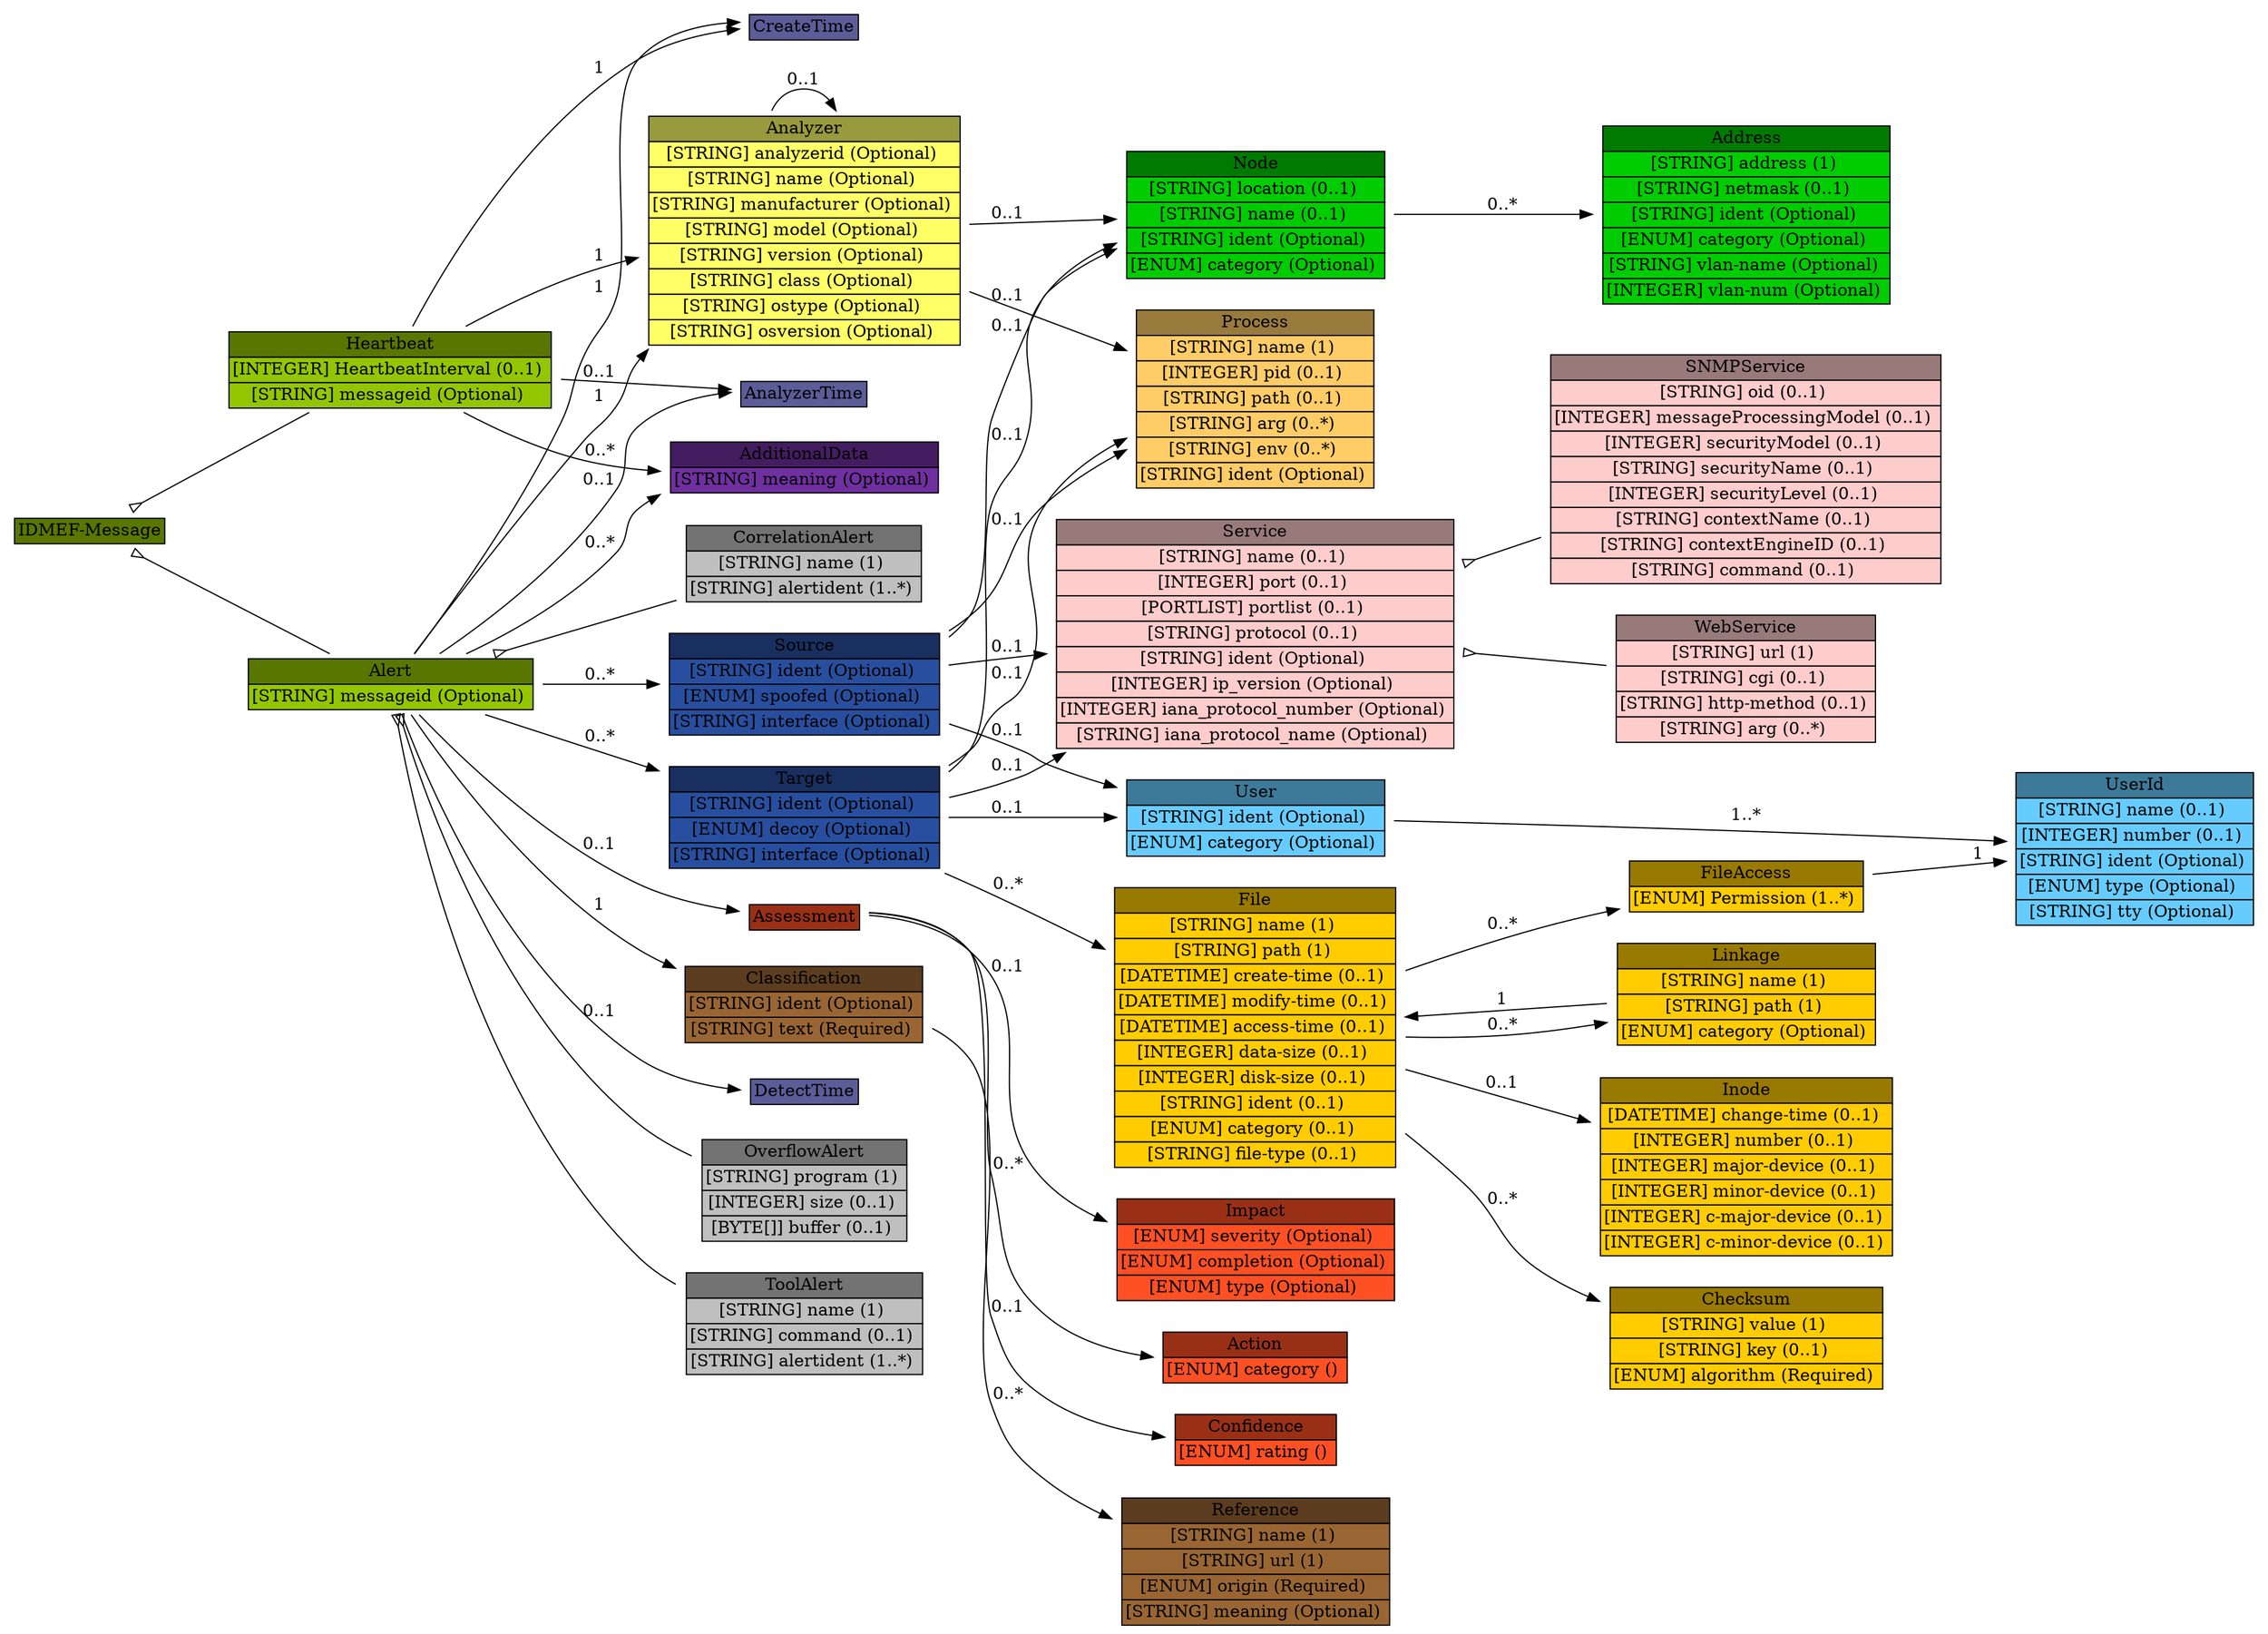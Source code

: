 digraph "IDMEF-Message" {
	graph [bb="0,0,1545,1341.5",
		rankdir=LR
	];
	node [label="\N"];
	"IDMEF-Message"	 [height=0.5,
		label=<<table BORDER="0" CELLBORDER="1" CELLSPACING="0"> <tr > <td BGCOLOR="#597700" HREF="/idmef_parser/IDMEF/IDMEF-Message.html" TITLE="All IDMEF messages are instances of the IDMEF-Message class; it is the top-level class of the IDMEF data model, as well as the IDMEF DTD. There are currently two types (subclasses) of IDMEF-Message: Alert and Heartbeat. ">IDMEF-Message</td> </tr>" %</table>>,
		pos="59,936.5",
		shape=plaintext,
		width=1.6389];
	Heartbeat	 [height=0.98611,
		label=<<table BORDER="0" CELLBORDER="1" CELLSPACING="0"> <tr > <td BGCOLOR="#597700" HREF="/idmef_parser/IDMEF/Heartbeat.html" TITLE="Analyzers use Heartbeat messages to indicate their current status to managers. Heartbeats are intended to be sent in a regular period, say, every ten minutes or every hour. The receipt of a Heartbeat message from an analyzer indicates to the manager that the analyzer is up and running; lack of a Heartbeat message (or more likely, lack of some number of consecutive Heartbeat messages) indicates that the analyzer or its network connection has failed. ">Heartbeat</td> </tr>" %<tr><td BGCOLOR="#94C600"  HREF="/idmef_parser/IDMEF/Heartbeat.html" TITLE="The interval in seconds at which heartbeats are generated.">[INTEGER] HeartbeatInterval (0..1) </td></tr>%<tr><td BGCOLOR="#94C600"  HREF="/idmef_parser/IDMEF/Heartbeat.html" TITLE="A unique identifier for the heartbeat; see Section 3.2.9.">[STRING] messageid (Optional) </td></tr>%</table>>,
		pos="267.5,1040.5",
		shape=plaintext,
		width=3.125];
	"IDMEF-Message" -> Heartbeat	 [arrowtail=invempty,
		dir=back,
		pos="s,95.97,954.62 105.03,959.18 131.59,972.56 165.8,989.78 195.89,1004.9"];
	Alert	 [height=0.69444,
		label=<<table BORDER="0" CELLBORDER="1" CELLSPACING="0"> <tr > <td BGCOLOR="#597700" HREF="/idmef_parser/IDMEF/Alert.html" TITLE="Generally, every time an analyzer detects an event that it has been configured to look for, it sends an Alert message to its manager(s). Depending on the analyzer, an Alert message may correspond to a single detected event or multiple detected events. Alerts occur asynchronously in response to outside events. ">Alert</td> </tr>" %<tr><td BGCOLOR="#94C600"  HREF="/idmef_parser/IDMEF/Alert.html" TITLE="A unique identifier for the alert; see Section 3.2.9.">[STRING] messageid (Optional) </td></tr>%</table>>,
		pos="267.5,780.5",
		shape=plaintext,
		width=2.8472];
	"IDMEF-Message" -> Alert	 [arrowtail=invempty,
		dir=back,
		pos="s,84.092,918.3 92.358,912.05 130.8,883.01 194.6,834.81 233.38,805.52"];
	Analyzer	 [height=2.7361,
		label=<<table BORDER="0" CELLBORDER="1" CELLSPACING="0"> <tr > <td BGCOLOR="#99993d" HREF="/idmef_parser/IDMEF/Analyzer.html" TITLE="The Analyzer class identifies the analyzer from which the Alert or Heartbeat message originates. Only one analyzer may be encoded for each alert or heartbeat, and that MUST be the analyzer at which the alert or heartbeat originated. Although the IDMEF data model does not prevent the use of hierarchical intrusion detection systems (where alerts get relayed up the tree), it does not provide any way to record the identity of the &quot;relay&quot; analyzers along the path from the originating analyzer to the manager that ultimately receives the alert. ">Analyzer</td> </tr>" %<tr><td BGCOLOR="#FFFF66"  HREF="/idmef_parser/IDMEF/Analyzer.html" TITLE="(but see below).  A unique identifier for the analyzer; see Section 3.2.9.">[STRING] analyzerid (Optional) </td></tr>%<tr><td BGCOLOR="#FFFF66"  HREF="/idmef_parser/IDMEF/Analyzer.html" TITLE="An explicit name for the analyzer that may be easier to understand than the analyzerid.">[STRING] name (Optional) </td></tr>%<tr><td BGCOLOR="#FFFF66"  HREF="/idmef_parser/IDMEF/Analyzer.html" TITLE="The manufacturer of the analyzer software and/or hardware.">[STRING] manufacturer (Optional) </td></tr>%<tr><td BGCOLOR="#FFFF66"  HREF="/idmef_parser/IDMEF/Analyzer.html" TITLE="The model name/number of the analyzer software and/or hardware.">[STRING] model (Optional) </td></tr>%<tr><td BGCOLOR="#FFFF66"  HREF="/idmef_parser/IDMEF/Analyzer.html" TITLE="The version number of the analyzer software and/or hardware.">[STRING] version (Optional) </td></tr>%<tr><td BGCOLOR="#FFFF66"  HREF="/idmef_parser/IDMEF/Analyzer.html" TITLE="The class of analyzer software and/or hardware.">[STRING] class (Optional) </td></tr>%<tr><td BGCOLOR="#FFFF66"  HREF="/idmef_parser/IDMEF/Analyzer.html" TITLE="Operating system name.  On POSIX 1003.1 compliant systems, this is the value returned in utsname.sysname by the uname() system call, or the output of the &quot;uname -s&quot; command.">[STRING] ostype (Optional) </td></tr>%<tr><td BGCOLOR="#FFFF66"  HREF="/idmef_parser/IDMEF/Analyzer.html" TITLE="Operating system version.  On POSIX 1003.1 compliant systems, this is the value returned in utsname.release by the uname() system call, or the output of the &quot;uname -r&quot; command.">[STRING] osversion (Optional) </td></tr>%</table>>,
		pos="548.5,1155.5",
		shape=plaintext,
		width=3.0694];
	Heartbeat -> Analyzer	 [label=1,
		lp="409,1135",
		pos="e,437.64,1133.2 318.53,1076.1 341.79,1091.3 370.38,1108.1 398,1119.5 407.54,1123.4 417.6,1127 427.81,1130.2"];
	CreateTime	 [height=0.5,
		label=<<table BORDER="0" CELLBORDER="1" CELLSPACING="0"> <tr > <td BGCOLOR="#5c5c99" HREF="/idmef_parser/IDMEF/CreateTime.html" TITLE="The CreateTime class is used to indicate the date and time the alert or heartbeat was created by the analyzer. ">CreateTime</td> </tr>" %</table>>,
		pos="548.5,1323.5",
		shape=plaintext,
		width=1.2083];
	Heartbeat -> CreateTime	 [label=1,
		lp="409,1288",
		pos="e,504.95,1319.9 282.25,1076.2 305.57,1131.9 358.24,1238.9 438,1295.5 454.62,1307.3 475.79,1314.1 495.07,1318.1"];
	AnalyzerTime	 [height=0.5,
		label=<<table BORDER="0" CELLBORDER="1" CELLSPACING="0"> <tr > <td BGCOLOR="#5c5c99" HREF="/idmef_parser/IDMEF/AnalyzerTime.html" TITLE="The AnalyzerTime class is used to indicate the current date and time on the analyzer. Its values should be filled in as late as possible in the message transmission process, ideally immediately before placing the message &quot;on the wire&quot;. ">AnalyzerTime</td> </tr>" %</table>>,
		pos="548.5,1020.5",
		shape=plaintext,
		width=1.4028];
	Heartbeat -> AnalyzerTime	 [label="0..1",
		lp="409,1039",
		pos="e,497.85,1024.1 380.37,1032.5 417.01,1029.9 456.3,1027 487.57,1024.8"];
	AdditionalData	 [height=0.69444,
		label=<<table BORDER="0" CELLBORDER="1" CELLSPACING="0"> <tr > <td BGCOLOR="#431d60" HREF="/idmef_parser/IDMEF/AdditionalData.html" TITLE="The AdditionalData class is used to provide information that cannot be represented by the data model. AdditionalData can be used to provide atomic data (integers, strings, etc.) in cases where only small amounts of additional information need to be sent; it can also be used to extend the data model and the DTD to support the transmission of complex data (such as packet headers). Detailed instructions for extending the data model and the DTD are provided in Section 5. ">AdditionalData</td> </tr>" %<tr><td BGCOLOR="#7030A0"  HREF="/idmef_parser/IDMEF/AdditionalData.html" TITLE="A string describing the meaning of the element content. These values will be vendor/implementation dependent; the method for ensuring that managers understand the strings sent by analyzers is outside the scope of this specification.  A list of acceptable meaning keywords is not within the scope of the document, although later versions may undertake to establish such a list.">[STRING] meaning (Optional) </td></tr>%</table>>,
		pos="548.5,959.5",
		shape=plaintext,
		width=2.7083];
	Heartbeat -> AdditionalData	 [label="0..*",
		lp="409,973",
		pos="e,450.69,956.55 316.97,1004.9 340.26,989.81 369.31,973.83 398,965.5 411.58,961.56 426.14,959.02 440.66,957.47"];
	Analyzer -> Analyzer	 [label="0..1",
		lp="548.5,1279.5",
		pos="e,570.27,1254.1 526.73,1254.1 530.87,1265 538.12,1272 548.5,1272 555.63,1272 561.29,1268.7 565.48,1263.1"];
	"Node"	 [height=1.5694,
		label=<<table BORDER="0" CELLBORDER="1" CELLSPACING="0"> <tr > <td BGCOLOR="#007a00" HREF="/idmef_parser/IDMEF/Node.html" TITLE="The Node class is used to identify hosts and other network devices (routers, switches, etc.). ">Node</td> </tr>" %<tr><td BGCOLOR="#00CC00"  HREF="/idmef_parser/IDMEF/Node.html" TITLE="The location of the equipment.">[STRING] location (0..1) </td></tr>%<tr><td BGCOLOR="#00CC00"  HREF="/idmef_parser/IDMEF/Node.html" TITLE="The name of the equipment.  This information MUST be provided if no Address information is given.">[STRING] name (0..1) </td></tr>%<tr><td BGCOLOR="#00CC00"  HREF="/idmef_parser/IDMEF/Node.html" TITLE="A unique identifier for the node; see Section 3.2.9.">[STRING] ident (Optional) </td></tr>%<tr><td BGCOLOR="#00CC00"  HREF="/idmef_parser/IDMEF/Node.html" TITLE="The &quot;domain&quot; from which the name information was obtained, if relevant.  The permitted values for this attribute are shown in the table below.  The default value is &quot;unknown&quot;. (See also Section 10 for extensions to the table.)">[ENUM] category (Optional) </td></tr>%</table>>,
		pos="857,1168.5",
		shape=plaintext,
		width=2.5833];
	Analyzer -> "Node"	 [label="0..1",
		lp="688,1170",
		pos="e,763.66,1164.6 659.29,1160.2 690,1161.5 723.25,1162.9 753.52,1164.2"];
	Process	 [height=2.1528,
		label=<<table BORDER="0" CELLBORDER="1" CELLSPACING="0"> <tr > <td BGCOLOR="#997a3d" HREF="/idmef_parser/IDMEF/Process.html" TITLE="The Process class is used to describe processes being executed on sources, targets, and analyzers. ">Process</td> </tr>" %<tr><td BGCOLOR="#FFCC66"  HREF="/idmef_parser/IDMEF/Process.html" TITLE="The name of the program being executed. This is a short name; path and argument information are provided elsewhere.">[STRING] name (1) </td></tr>%<tr><td BGCOLOR="#FFCC66"  HREF="/idmef_parser/IDMEF/Process.html" TITLE="The process identifier of the process.">[INTEGER] pid (0..1) </td></tr>%<tr><td BGCOLOR="#FFCC66"  HREF="/idmef_parser/IDMEF/Process.html" TITLE="The full path of the program being executed.">[STRING] path (0..1) </td></tr>%<tr><td BGCOLOR="#FFCC66"  HREF="/idmef_parser/IDMEF/Process.html" TITLE="A command-line argument to the program. Multiple arguments may be specified (they are assumed to have occurred in the same order they are provided) with multiple uses of arg.">[STRING] arg (0..*) </td></tr>%<tr><td BGCOLOR="#FFCC66"  HREF="/idmef_parser/IDMEF/Process.html" TITLE="An environment string associated with the process; generally of the format &quot;VARIABLE=value&quot;.  Multiple environment strings may be specified with multiple uses of env.">[STRING] env (0..*) </td></tr>%<tr><td BGCOLOR="#FFCC66"  HREF="/idmef_parser/IDMEF/Process.html" TITLE="A unique identifier for the process; see Section 3.2.9.">[STRING] ident (Optional) </td></tr>%</table>>,
		pos="857,1016.5",
		shape=plaintext,
		width=2.4306];
	Analyzer -> Process	 [label="0..1",
		lp="688,1102",
		pos="e,769.07,1055.9 659.29,1105.7 692.12,1090.8 727.85,1074.6 759.74,1060.2"];
	Address	 [height=2.1528,
		label=<<table BORDER="0" CELLBORDER="1" CELLSPACING="0"> <tr > <td BGCOLOR="#007a00" HREF="/idmef_parser/IDMEF/Address.html" TITLE="The Address class is used to represent network, hardware, and application addresses. ">Address</td> </tr>" %<tr><td BGCOLOR="#00CC00"  HREF="/idmef_parser/IDMEF/Address.html" TITLE="The address information.  The format of this data is governed by the category attribute.">[STRING] address (1) </td></tr>%<tr><td BGCOLOR="#00CC00"  HREF="/idmef_parser/IDMEF/Address.html" TITLE="The network mask for the address, if appropriate.">[STRING] netmask (0..1) </td></tr>%<tr><td BGCOLOR="#00CC00"  HREF="/idmef_parser/IDMEF/Address.html" TITLE="A unique identifier for the address; see Section 3.2.9.">[STRING] ident (Optional) </td></tr>%<tr><td BGCOLOR="#00CC00"  HREF="/idmef_parser/IDMEF/Address.html" TITLE="The type of address represented.  The permitted values for this attribute are shown below.  The default value is &quot;unknown&quot;.  (See also Section 10.)">[ENUM] category (Optional) </td></tr>%<tr><td BGCOLOR="#00CC00"  HREF="/idmef_parser/IDMEF/Address.html" TITLE="The name of the Virtual LAN to which the address belongs.">[STRING] vlan-name (Optional) </td></tr>%<tr><td BGCOLOR="#00CC00"  HREF="/idmef_parser/IDMEF/Address.html" TITLE="The number of the Virtual LAN to which the address belongs.">[INTEGER] vlan-num (Optional) </td></tr>%</table>>,
		pos="1191,1168.5",
		shape=plaintext,
		width=2.9028];
	"Node" -> Address	 [label="0..*",
		lp="1026,1176",
		pos="e,1086.4,1168.5 950.04,1168.5 989.13,1168.5 1035.1,1168.5 1076.3,1168.5"];
	Alert -> Analyzer	 [label=1,
		lp="409,1019",
		pos="e,445.09,1056.9 284.31,805.67 308.38,843.8 355.86,918.36 398,980.5 407.48,994.48 411.31,997.01 420,1011.5 429.2,1026.8 427.49,1033 \
438,1047.5 438.28,1047.9 438.57,1048.3 438.86,1048.7"];
	Alert -> CreateTime	 [label=1,
		lp="409,1108",
		pos="e,504.98,1323.8 283.27,805.67 306.04,845.17 350.22,924.55 380,995.5 389.95,1019.2 388.81,1026.5 398,1050.5 406.68,1073.2 413.92,\
1077 420,1100.5 430.9,1142.6 409.76,1262.4 438,1295.5 452.01,1311.9 474.19,1319.4 494.95,1322.6"];
	Alert -> AnalyzerTime	 [label="0..1",
		lp="409,950",
		pos="e,497.96,1018.5 298.6,805.69 332.33,835.34 386.63,887.53 420,942.5 432.47,963.05 420.19,977.35 438,993.5 451.71,1005.9 470.21,1012.9 \
488.11,1016.7"];
	Alert -> AdditionalData	 [label="0..*",
		lp="409,897",
		pos="e,452.05,934.41 314.35,805.56 346.95,825.12 390.08,854.76 420,889.5 431.42,902.75 424.65,913.2 438,924.5 439.76,925.99 441.59,927.42 \
443.47,928.79"];
	OverflowAlert	 [height=1.2778,
		label=<<table BORDER="0" CELLBORDER="1" CELLSPACING="0"> <tr > <td BGCOLOR="#737373" HREF="/idmef_parser/IDMEF/OverflowAlert.html" TITLE="The OverflowAlert carries additional information related to buffer overflow attacks. It is intended to enable an analyzer to provide the details of the overflow attack itself. ">OverflowAlert</td> </tr>" %<tr><td BGCOLOR="#BFBFBF"  HREF="/idmef_parser/IDMEF/OverflowAlert.html" TITLE="The program that the overflow attack attempted to run (NOTE: this is not the program that was attacked).">[STRING] program (1) </td></tr>%<tr><td BGCOLOR="#BFBFBF"  HREF="/idmef_parser/IDMEF/OverflowAlert.html" TITLE="The size, in bytes, of the overflow (i.e., the number of bytes the attacker sent).">[INTEGER] size (0..1) </td></tr>%<tr><td BGCOLOR="#BFBFBF"  HREF="/idmef_parser/IDMEF/OverflowAlert.html" TITLE="Some or all of the overflow data itself (dependent on how much the analyzer can capture).">[BYTE[]] buffer (0..1) </td></tr>%</table>>,
		pos="548.5,362.5",
		shape=plaintext,
		width=2.1389];
	Alert -> OverflowAlert	 [arrowtail=invempty,
		dir=back,
		pos="s,273.54,755.14 275.75,745.28 292.19,673.87 338.83,510.9 438,417.5 447.76,408.31 459.34,400.31 471.27,393.48"];
	ToolAlert	 [height=1.2778,
		label=<<table BORDER="0" CELLBORDER="1" CELLSPACING="0"> <tr > <td BGCOLOR="#737373" HREF="/idmef_parser/IDMEF/ToolAlert.html" TITLE="The ToolAlert class carries additional information related to the use of attack tools or malevolent programs such as Trojan horses and can be used by the analyzer when it is able to identify these tools. It is intended to group one or more previously-sent alerts together, to say &quot;these alerts were all the result of someone using this tool&quot;. ">ToolAlert</td> </tr>" %<tr><td BGCOLOR="#BFBFBF"  HREF="/idmef_parser/IDMEF/ToolAlert.html" TITLE="The reason for grouping the alerts together, for example, the name of a particular tool.">[STRING] name (1) </td></tr>%<tr><td BGCOLOR="#BFBFBF"  HREF="/idmef_parser/IDMEF/ToolAlert.html" TITLE="The command or operation that the tool was asked to perform, for example, a BackOrifice ping.">[STRING] command (0..1) </td></tr>%<tr><td BGCOLOR="#BFBFBF"  HREF="/idmef_parser/IDMEF/ToolAlert.html" TITLE="The list of alert identifiers that are related to this alert.  Because alert identifiers are only unique across the alerts sent by a single analyzer, the optional &quot;analyzerid&quot; attribute of &quot;alertident&quot; should be used to identify the analyzer that a particular alert came from.  If the &quot;analyzerid&quot; is not provided, the alert is assumed to have come from the same analyzer that is sending the ToolAlert.">[STRING] alertident (1..*) </td></tr>%</table>>,
		pos="548.5,252.5",
		shape=plaintext,
		width=2.4444];
	Alert -> ToolAlert	 [arrowtail=invempty,
		dir=back,
		pos="s,270.97,755.38 272.18,745.2 282.79,659.96 320.57,440.12 438,307.5 444.49,300.17 452.18,293.7 460.43,288.02"];
	CorrelationAlert	 [height=0.98611,
		label=<<table BORDER="0" CELLBORDER="1" CELLSPACING="0"> <tr > <td BGCOLOR="#737373" HREF="/idmef_parser/IDMEF/CorrelationAlert.html" TITLE="The CorrelationAlert class carries additional information related to the correlation of alert information. It is intended to group one or more previously-sent alerts together, to say &quot;these alerts are all related&quot;. ">CorrelationAlert</td> </tr>" %<tr><td BGCOLOR="#BFBFBF"  HREF="/idmef_parser/IDMEF/CorrelationAlert.html" TITLE="The reason for grouping the alerts together, for example, a particular correlation method.">[STRING] name (1) </td></tr>%<tr><td BGCOLOR="#BFBFBF"  HREF="/idmef_parser/IDMEF/CorrelationAlert.html" TITLE="The list of alert identifiers that are related to this alert.  Because alert identifiers are only unique across the alerts sent by a single analyzer, the optional &quot;analyzerid&quot; attribute of &quot;alertident&quot; should be used to identify the analyzer that a particular alert came from.  If the &quot;analyzerid&quot; is not provided, the alert is assumed to have come from the same analyzer that is sending the CorrelationAlert.">[STRING] alertident (1..*) </td></tr>%</table>>,
		pos="548.5,880.5",
		shape=plaintext,
		width=2.4028];
	Alert -> CorrelationAlert	 [arrowtail=invempty,
		dir=back,
		pos="s,338.54,805.61 348.39,809.13 383.92,821.87 425.81,836.88 461.97,849.84"];
	Classification	 [height=0.98611,
		label=<<table BORDER="0" CELLBORDER="1" CELLSPACING="0"> <tr > <td BGCOLOR="#5c3d1f" HREF="/idmef_parser/IDMEF/Classification.html" TITLE="The Classification class provides the &quot;name&quot; of an alert, or other information allowing the manager to determine what it is. This name is chosen by the alert provider. ">Classification</td> </tr>" %<tr><td BGCOLOR="#996633"  HREF="/idmef_parser/IDMEF/Classification.html" TITLE="A unique identifier for this classification; see Section 3.2.9.">[STRING] ident (Optional) </td></tr>%<tr><td BGCOLOR="#996633"  HREF="/idmef_parser/IDMEF/Classification.html" TITLE="A vendor-provided string identifying the Alert message.">[STRING] text (Required) </td></tr>%</table>>,
		pos="548.5,516.5",
		shape=plaintext,
		width=2.4306];
	Alert -> Classification	 [label=1,
		lp="409,604",
		pos="e,460.97,547.19 281.86,755.19 306.8,710.19 364.62,615.91 438,561.5 442.44,558.21 447.15,555.11 452.03,552.21"];
	DetectTime	 [height=0.5,
		label=<<table BORDER="0" CELLBORDER="1" CELLSPACING="0"> <tr > <td BGCOLOR="#5c5c99" HREF="/idmef_parser/IDMEF/DetectTime.html" TITLE="The DetectTime class is used to indicate the date and time that the event(s) producing an alert was detected by the analyzer. In the case of more than one event, it is the time that the first event was detected. (This may or may not be the same time as CreateTime; analyzers are not required to send alerts immediately upon detection). ">DetectTime</td> </tr>" %</table>>,
		pos="548.5,444.5",
		shape=plaintext,
		width=1.2083];
	Alert -> DetectTime	 [label="0..1",
		lp="409,511",
		pos="e,504.74,446.94 274.86,755.11 291.13,695.67 340.01,546.83 438,471.5 454.19,459.05 475.37,452.26 494.78,448.59"];
	Source	 [height=1.2778,
		label=<<table BORDER="0" CELLBORDER="1" CELLSPACING="0"> <tr > <td BGCOLOR="#182f5f" HREF="/idmef_parser/IDMEF/Source.html" TITLE="The Source class contains information about the possible source(s) of the event(s) that generated an alert. An event may have more than one source (e.g., in a distributed denial-of-service attack). ">Source</td> </tr>" %<tr><td BGCOLOR="#284F9F"  HREF="/idmef_parser/IDMEF/Source.html" TITLE="A unique identifier for this source; see Section 3.2.9.">[STRING] ident (Optional) </td></tr>%<tr><td BGCOLOR="#284F9F"  HREF="/idmef_parser/IDMEF/Source.html" TITLE="An indication of whether the source is, as far as the analyzer can determine, a spoofed address used for hiding the real origin of the attack.  The permitted values for this attribute are shown below.  The default value is &quot;unknown&quot;.  (See also Section 10.)">[ENUM] spoofed (Optional) </td></tr>%<tr><td BGCOLOR="#284F9F"  HREF="/idmef_parser/IDMEF/Source.html" TITLE="May be used by a network-based analyzer with multiple interfaces to indicate which interface this source was seen on.">[STRING] interface (Optional) </td></tr>%</table>>,
		pos="548.5,780.5",
		shape=plaintext,
		width=2.7083];
	Alert -> Source	 [label="0..*",
		lp="409,788",
		pos="e,450.71,780.5 370.01,780.5 392.95,780.5 417.37,780.5 440.53,780.5"];
	Target	 [height=1.2778,
		label=<<table BORDER="0" CELLBORDER="1" CELLSPACING="0"> <tr > <td BGCOLOR="#182f5f" HREF="/idmef_parser/IDMEF/Target.html" TITLE="The Target class contains information about the possible target(s) of the event(s) that generated an alert. An event may have more than one target (e.g., in the case of a port sweep). ">Target</td> </tr>" %<tr><td BGCOLOR="#284F9F"  HREF="/idmef_parser/IDMEF/Target.html" TITLE="A unique identifier for this target, see Section 3.2.9.">[STRING] ident (Optional) </td></tr>%<tr><td BGCOLOR="#284F9F"  HREF="/idmef_parser/IDMEF/Target.html" TITLE="An indication of whether the target is, as far as the analyzer can determine, a decoy.  The permitted values for this attribute are shown below.  The default value is &quot;unknown&quot;.  (See also Section 10.)">[ENUM] decoy (Optional) </td></tr>%<tr><td BGCOLOR="#284F9F"  HREF="/idmef_parser/IDMEF/Target.html" TITLE="May be used by a network-based analyzer with multiple interfaces to indicate which interface this target was seen on.">[STRING] interface (Optional) </td></tr>%</table>>,
		pos="548.5,670.5",
		shape=plaintext,
		width=2.7083];
	Alert -> Target	 [label="0..*",
		lp="409,737",
		pos="e,450.98,708.55 332.16,755.4 364.42,742.68 404.45,726.9 441.21,712.41"];
	Assessment	 [height=0.5,
		label=<<table BORDER="0" CELLBORDER="1" CELLSPACING="0"> <tr > <td BGCOLOR="#993016" HREF="/idmef_parser/IDMEF/Assessment.html" TITLE="The Assessment class is used to provide the analyzer&#39;s assessment of an event -- its impact, actions taken in response, and confidence. ">Assessment</td> </tr>" %</table>>,
		pos="548.5,588.5",
		shape=plaintext,
		width=1.2083];
	Alert -> Assessment	 [label="0..1",
		lp="409,648",
		pos="e,504.75,593.66 287.12,755.3 315.51,718.75 373.19,651.48 438,615.5 455.34,605.87 476.1,599.64 494.86,595.62"];
	Reference	 [height=1.5694,
		label=<<table BORDER="0" CELLBORDER="1" CELLSPACING="0"> <tr > <td BGCOLOR="#5c3d1f" HREF="/idmef_parser/IDMEF/Reference.html" TITLE="The Reference class provides the &quot;name&quot; of an alert, or other information allowing the manager to determine what it is. ">Reference</td> </tr>" %<tr><td BGCOLOR="#996633"  HREF="/idmef_parser/IDMEF/Reference.html" TITLE="The name of the alert, from one of the origins listed below.">[STRING] name (1) </td></tr>%<tr><td BGCOLOR="#996633"  HREF="/idmef_parser/IDMEF/Reference.html" TITLE="A URL at which the manager (or the human operator of the manager) can find additional information about the alert.  The document pointed to by the URL may include an in-depth description of the attack, appropriate countermeasures, or other information deemed relevant by the vendor.">[STRING] url (1) </td></tr>%<tr><td BGCOLOR="#996633"  HREF="/idmef_parser/IDMEF/Reference.html" TITLE="The source from which the name of the alert originates. The permitted values for this attribute are shown below.  The default value is &quot;unknown&quot;.  (See also Section 10.)">[ENUM] origin (Required) </td></tr>%<tr><td BGCOLOR="#996633"  HREF="/idmef_parser/IDMEF/Reference.html" TITLE="The meaning of the reference, as understood by the alert provider.  This field is only valid if the value of the &lt;origin&gt; attribute is set to &quot;vendor-specific&quot; or &quot;user-specific&quot;.">[STRING] meaning (Optional) </td></tr>%</table>>,
		pos="857,56.5",
		shape=plaintext,
		width=2.7083];
	Classification -> Reference	 [label="0..*",
		lp="688,197",
		pos="e,759.34,93.17 636.2,492.37 645.03,486.79 652.95,479.93 659,471.5 695.6,420.48 658.38,249.47 677,189.5 687.28,156.38 691.34,145.83 \
717,122.5 727.02,113.39 738.52,105.3 750.53,98.181"];
	Source -> "Node"	 [label="0..1",
		lp="688,1075",
		pos="e,763.67,1136.9 646.32,821.16 651.06,825.5 655.35,830.26 659,835.5 679.69,865.23 668.48,962.29 677,997.5 682.87,1021.8 700.06,1084.2 \
717,1102.5 727.73,1114.1 740.94,1123.9 754.89,1132.1"];
	Source -> Process	 [label="0..1",
		lp="688,914",
		pos="e,769.46,970.95 646.23,825.06 650.71,828.35 655,831.84 659,835.5 695.2,868.66 682.4,894.68 717,929.5 729.95,942.54 745.21,954.53 \
760.79,965.18"];
	User	 [height=0.98611,
		label=<<table BORDER="0" CELLBORDER="1" CELLSPACING="0"> <tr > <td BGCOLOR="#3d7a99" HREF="/idmef_parser/IDMEF/User.html" TITLE="The User class is used to describe users. It is primarily used as a &quot;container&quot; class for the UserId aggregate class, as shown in Figure 16. ">User</td> </tr>" %<tr><td BGCOLOR="#66CCFF"  HREF="/idmef_parser/IDMEF/User.html" TITLE="A unique identifier for the user; see Section 3.2.9.">[STRING] ident (Optional) </td></tr>%<tr><td BGCOLOR="#66CCFF"  HREF="/idmef_parser/IDMEF/User.html" TITLE="The type of user represented.  The permitted values for this attribute are shown below.  The default value is &quot;unknown&quot;. (See also Section 10.)">[ENUM] category (Optional) </td></tr>%</table>>,
		pos="857,670.5",
		shape=plaintext,
		width=2.5833];
	Source -> User	 [label="0..1",
		lp="688,741",
		pos="e,763.82,696.81 646.07,746.73 663.87,739.83 682.14,732.29 699,724.5 707.31,720.66 708.6,718.12 717,714.5 728.86,709.39 741.5,704.57 \
754.16,700.13"];
	Service	 [height=2.7361,
		label=<<table BORDER="0" CELLBORDER="1" CELLSPACING="0"> <tr > <td BGCOLOR="#997a7a" HREF="/idmef_parser/IDMEF/Service.html" TITLE="The Service class describes network services on sources and targets. It can identify services by name, port, and protocol. When Service occurs as an aggregate class of Source, it is understood that the service is one from which activity of interest is originating; and that the service is &quot;attached&quot; to the Node, Process, and User information also contained in Source. Likewise, when Service occurs as an aggregate class of Target, it is understood that the service is one to which activity of interest is being directed; and that the service is &quot;attached&quot; to the Node, Process, and User information also contained in Target. If Service occurs in both Source and Target, then information in both locations should be the same. If information is the same in both locations and implementers wish to carry it in only one location, they should specify it as an aggregate of the Target class. ">Service</td> </tr>" %<tr><td BGCOLOR="#FFCCCC"  HREF="/idmef_parser/IDMEF/Service.html" TITLE="The name of the service.  Whenever possible, the name from the IANA list of well-known ports SHOULD be used.">[STRING] name (0..1) </td></tr>%<tr><td BGCOLOR="#FFCCCC"  HREF="/idmef_parser/IDMEF/Service.html" TITLE="The port number being used.">[INTEGER] port (0..1) </td></tr>%<tr><td BGCOLOR="#FFCCCC"  HREF="/idmef_parser/IDMEF/Service.html" TITLE="A list of port numbers being used; see Section 3.2.8 for formatting rules.  If a portlist is given, the iana_protocol_number and iana_protocol_name MUST apply to all the elements of the list.">[PORTLIST] portlist (0..1) </td></tr>%<tr><td BGCOLOR="#FFCCCC"  HREF="/idmef_parser/IDMEF/Service.html" TITLE="Additional information about the protocol being used.  The intent of the protocol field is to carry additional information related to the protocol being used when the &lt;Service&gt; attributes iana_protocol_number or/and iana_protocol_name are filed.">[STRING] protocol (0..1) </td></tr>%<tr><td BGCOLOR="#FFCCCC"  HREF="/idmef_parser/IDMEF/Service.html" TITLE="A unique identifier for the service; see Section 3.2.9.">[STRING] ident (Optional) </td></tr>%<tr><td BGCOLOR="#FFCCCC"  HREF="/idmef_parser/IDMEF/Service.html" TITLE="The IP version number.">[INTEGER] ip_version (Optional) </td></tr>%<tr><td BGCOLOR="#FFCCCC"  HREF="/idmef_parser/IDMEF/Service.html" TITLE="The IANA protocol number.">[INTEGER] iana_protocol_number (Optional) </td></tr>%<tr><td BGCOLOR="#FFCCCC"  HREF="/idmef_parser/IDMEF/Service.html" TITLE="The IANA protocol name.">[STRING] iana_protocol_name (Optional) </td></tr>%</table>>,
		pos="857,822.5",
		shape=plaintext,
		width=3.8889];
	Source -> Service	 [label="0..1",
		lp="688,811",
		pos="e,716.69,805.84 646.22,796.02 656.6,797.58 667.01,799.1 677,800.5 686.65,801.85 696.6,803.2 706.64,804.52"];
	UserId	 [height=1.8611,
		label=<<table BORDER="0" CELLBORDER="1" CELLSPACING="0"> <tr > <td BGCOLOR="#3d7a99" HREF="/idmef_parser/IDMEF/UserId.html" TITLE="The UserId class provides specific information about a user. More than one UserId can be used within the User class to indicate attempts to transition from one user to another, or to provide complete information about a user&#39;s (or process&#39;) privileges. ">UserId</td> </tr>" %<tr><td BGCOLOR="#66CCFF"  HREF="/idmef_parser/IDMEF/UserId.html" TITLE="A user or group name.">[STRING] name (0..1) </td></tr>%<tr><td BGCOLOR="#66CCFF"  HREF="/idmef_parser/IDMEF/UserId.html" TITLE="A user or group number.">[INTEGER] number (0..1) </td></tr>%<tr><td BGCOLOR="#66CCFF"  HREF="/idmef_parser/IDMEF/UserId.html" TITLE="A unique identifier for the user id, see Section 3.2.9.">[STRING] ident (Optional) </td></tr>%<tr><td BGCOLOR="#66CCFF"  HREF="/idmef_parser/IDMEF/UserId.html" TITLE="The type of user information represented.  The permitted values for this attribute are shown below.  The default value is &quot;original-user&quot;.  (See also Section 10.)">[ENUM] type (Optional) </td></tr>%<tr><td BGCOLOR="#66CCFF"  HREF="/idmef_parser/IDMEF/UserId.html" TITLE="The tty the user is using.">[STRING] tty (Optional) </td></tr>%</table>>,
		pos="1457.5,651.5",
		shape=plaintext,
		width=2.4306];
	User -> UserId	 [label="1..*",
		lp="1191,673",
		pos="e,1369.8,654.87 950.42,667.91 1049.7,665.08 1212,660.3 1352,655.5 1354.5,655.41 1357.1,655.32 1359.7,655.23"];
	WebService	 [height=1.5694,
		label=<<table BORDER="0" CELLBORDER="1" CELLSPACING="0"> <tr > <td BGCOLOR="#997a7a" HREF="/idmef_parser/IDMEF/WebService.html" TITLE="The WebService class carries additional information related to web traffic. ">WebService</td> </tr>" %<tr><td BGCOLOR="#FFCCCC"  HREF="/idmef_parser/IDMEF/WebService.html" TITLE="The URL in the request.">[STRING] url (1) </td></tr>%<tr><td BGCOLOR="#FFCCCC"  HREF="/idmef_parser/IDMEF/WebService.html" TITLE="The CGI script in the request, without arguments.">[STRING] cgi (0..1) </td></tr>%<tr><td BGCOLOR="#FFCCCC"  HREF="/idmef_parser/IDMEF/WebService.html" TITLE="The HTTP method (PUT, GET) used in the request.">[STRING] http-method (0..1) </td></tr>%<tr><td BGCOLOR="#FFCCCC"  HREF="/idmef_parser/IDMEF/WebService.html" TITLE="The arguments to the CGI script.">[STRING] arg (0..*) </td></tr>%</table>>,
		pos="1191,783.5",
		shape=plaintext,
		width=2.6111];
	Service -> WebService	 [arrowtail=invempty,
		dir=back,
		pos="s,997.35,806.13 1007.6,804.92 1038,801.36 1069.1,797.71 1096.8,794.45"];
	SNMPService	 [height=2.7361,
		label=<<table BORDER="0" CELLBORDER="1" CELLSPACING="0"> <tr > <td BGCOLOR="#997a7a" HREF="/idmef_parser/IDMEF/SNMPService.html" TITLE="The SNMPService class carries additional information related to SNMP traffic. The aggregate classes composing SNMPService must be interpreted as described in RFC 3411 [15] and RFC 3584 [16]. ">SNMPService</td> </tr>" %<tr><td BGCOLOR="#FFCCCC"  HREF="/idmef_parser/IDMEF/SNMPService.html" TITLE="The object identifier in the request.">[STRING] oid (0..1) </td></tr>%<tr><td BGCOLOR="#FFCCCC"  HREF="/idmef_parser/IDMEF/SNMPService.html" TITLE="The SNMP version, typically 0 for SNMPv1, 1 for SNMPv2c, 2 for SNMPv2u and SNMPv2*, and 3 for SNMPv3; see RFC 3411 [15] Section 5 for appropriate values.">[INTEGER] messageProcessingModel (0..1) </td></tr>%<tr><td BGCOLOR="#FFCCCC"  HREF="/idmef_parser/IDMEF/SNMPService.html" TITLE="The identification of the security model in use, typically 0 for any, 1 for SNMPv1, 2 for SNMPv2c, and 3 for USM; see RFC 3411 [15] Section 5 for appropriate values.">[INTEGER] securityModel (0..1) </td></tr>%<tr><td BGCOLOR="#FFCCCC"  HREF="/idmef_parser/IDMEF/SNMPService.html" TITLE="The object&#39;s security name; see RFC 3411 [15] Section 3.2.2.">[STRING] securityName (0..1) </td></tr>%<tr><td BGCOLOR="#FFCCCC"  HREF="/idmef_parser/IDMEF/SNMPService.html" TITLE="The security level of the SNMP request; see RFC 3411 [15] Section 3.4.3.">[INTEGER] securityLevel (0..1) </td></tr>%<tr><td BGCOLOR="#FFCCCC"  HREF="/idmef_parser/IDMEF/SNMPService.html" TITLE="The object&#39;s context name; see RFC 3411 [15] Section 3.3.3.">[STRING] contextName (0..1) </td></tr>%<tr><td BGCOLOR="#FFCCCC"  HREF="/idmef_parser/IDMEF/SNMPService.html" TITLE="The object&#39;s context engine identifier; see RFC 3411 [15] Section 3.3.2.">[STRING] contextEngineID (0..1) </td></tr>%<tr><td BGCOLOR="#FFCCCC"  HREF="/idmef_parser/IDMEF/SNMPService.html" TITLE="The command sent to the SNMP server (GET, SET, etc.).">[STRING] command (0..1) </td></tr>%</table>>,
		pos="1191,956.5",
		shape=plaintext,
		width=3.7778];
	Service -> SNMPService	 [arrowtail=invempty,
		dir=back,
		pos="s,997.35,878.75 1006.8,882.55 1022.8,889.03 1039.1,895.6 1055,902.01"];
	Target -> "Node"	 [label="0..1",
		lp="688,986",
		pos="e,763.64,1140.4 646.45,711.07 651.16,715.43 655.41,720.22 659,725.5 684.11,762.39 666.32,882.17 677,925.5 683.1,950.26 692.23,953.91 \
699,978.5 713.79,1032.2 683.93,1057.7 717,1102.5 726.85,1115.8 740.11,1126.6 754.53,1135.2"];
	Target -> Process	 [label="0..1",
		lp="688,789",
		pos="e,769.45,978.78 646.07,715.23 650.6,718.48 654.94,721.91 659,725.5 669.8,735.05 668.64,740.75 677,752.5 686.38,765.68 692.92,766.51 \
699,781.5 723.89,842.91 681.45,873.58 717,929.5 728.03,946.84 743.89,961.32 760.98,973.18"];
	Target -> User	 [label="0..1",
		lp="688,678",
		pos="e,763.85,670.5 646.06,670.5 680.31,670.5 718.97,670.5 753.69,670.5"];
	Target -> Service	 [label="0..1",
		lp="688,713",
		pos="e,732.93,723.77 646.37,687.04 664.31,691.81 682.56,697.86 699,705.5 707.46,709.44 715.92,713.87 724.27,718.66"];
	File	 [height=3.3194,
		label=<<table BORDER="0" CELLBORDER="1" CELLSPACING="0"> <tr > <td BGCOLOR="#997a00" HREF="/idmef_parser/IDMEF/File.html" TITLE="The File class provides specific information about a file or other file-like object that has been created, deleted, or modified on the target. The description can provide either the file settings prior to the event or the file settings at the time of the event, as specified using the &quot;category&quot; attribute. ">File</td> </tr>" %<tr><td BGCOLOR="#FFCC00"  HREF="/idmef_parser/IDMEF/File.html" TITLE="The name of the file to which the alert applies, not including the path to the file.">[STRING] name (1) </td></tr>%<tr><td BGCOLOR="#FFCC00"  HREF="/idmef_parser/IDMEF/File.html" TITLE="The full path to the file, including the name.  The path name should be represented in as &quot;universal&quot; a manner as possible, to facilitate processing of the alert.">[STRING] path (1) </td></tr>%<tr><td BGCOLOR="#FFCC00"  HREF="/idmef_parser/IDMEF/File.html" TITLE="Time the file was created.  Note that this is *not* the Unix &quot;st_ctime&quot; file attribute (which is not file creation time).  The Unix &quot;st_ctime&quot; attribute is contained in the &quot;Inode&quot; class.">[DATETIME] create-time (0..1) </td></tr>%<tr><td BGCOLOR="#FFCC00"  HREF="/idmef_parser/IDMEF/File.html" TITLE="Time the file was last modified.">[DATETIME] modify-time (0..1) </td></tr>%<tr><td BGCOLOR="#FFCC00"  HREF="/idmef_parser/IDMEF/File.html" TITLE="Time the file was last accessed.">[DATETIME] access-time (0..1) </td></tr>%<tr><td BGCOLOR="#FFCC00"  HREF="/idmef_parser/IDMEF/File.html" TITLE="The size of the data, in bytes.  Typically what is meant when referring to file size.  On Unix UFS file systems, this value corresponds to stat.st_size.  On Windows NTFS, this value corresponds to Valid Data Length (VDL).">[INTEGER] data-size (0..1) </td></tr>%<tr><td BGCOLOR="#FFCC00"  HREF="/idmef_parser/IDMEF/File.html" TITLE="The physical space on disk consumed by the file, in bytes.  On Unix UFS file systems, this value corresponds to 512 * stat.st_blocks.  On Windows NTFS, this value corresponds to End of File (EOF).">[INTEGER] disk-size (0..1) </td></tr>%<tr><td BGCOLOR="#FFCC00"  HREF="/idmef_parser/IDMEF/File.html" TITLE="A unique identifier for this file; see Section 3.2.9.">[STRING] ident (0..1) </td></tr>%<tr><td BGCOLOR="#FFCC00"  HREF="/idmef_parser/IDMEF/File.html" TITLE="The type of file system the file resides on.  This attribute governs how path names and other attributes are interpreted.">[ENUM] category (0..1) </td></tr>%<tr><td BGCOLOR="#FFCC00"  HREF="/idmef_parser/IDMEF/File.html" TITLE="The type of file, as a mime-type.">[STRING] file-type (0..1) </td></tr>%</table>>,
		pos="857,497.5",
		shape=plaintext,
		width=2.9444];
	Target -> File	 [label="0..*",
		lp="688,611",
		pos="e,750.77,562.5 642.35,624.47 648.01,621.48 653.59,618.47 659,615.5 686.19,600.55 715.06,583.79 742.07,567.69"];
	FileAccess	 [height=0.69444,
		label=<<table BORDER="0" CELLBORDER="1" CELLSPACING="0"> <tr > <td BGCOLOR="#997a00" HREF="/idmef_parser/IDMEF/FileAccess.html" TITLE="The FileAccess class represents the access permissions on a file. The representation is intended to be useful across operating systems. ">FileAccess</td> </tr>" %<tr><td BGCOLOR="#FFCC00"  HREF="/idmef_parser/IDMEF/FileAccess.html" TITLE="Level of access allowed.  The permitted values are shown below.  There is no default value.  (See also Section 10.)">[ENUM] Permission (1..*) </td></tr>%</table>>,
		pos="1191,613.5",
		shape=plaintext,
		width=2.4167];
	File -> FileAccess	 [label="0..*",
		lp="1026,580",
		pos="e,1103.8,593.8 963.24,544.67 992.61,556.91 1024.8,569.46 1055,579.5 1067.4,583.63 1080.6,587.53 1093.8,591.12"];
	Linkage	 [height=1.2778,
		label=<<table BORDER="0" CELLBORDER="1" CELLSPACING="0"> <tr > <td BGCOLOR="#997a00" HREF="/idmef_parser/IDMEF/Linkage.html" TITLE="The Linkage class represents file system connections between the file described in the &lt;File&gt; element and other objects in the file system. For example, if the &lt;File&gt; element is a symbolic link or shortcut, then the &lt;Linkage&gt; element should contain the name of the object the link points to. Further information can be provided about the object in the &lt;Linkage&gt; element with another &lt;File&gt; element, if appropriate. ">Linkage</td> </tr>" %<tr><td BGCOLOR="#FFCC00"  HREF="/idmef_parser/IDMEF/Linkage.html" TITLE="The name of the file system object, not including the path.">[STRING] name (1) </td></tr>%<tr><td BGCOLOR="#FFCC00"  HREF="/idmef_parser/IDMEF/Linkage.html" TITLE="The full path to the file system object, including the name.  The path name should be represented in as &quot;universal&quot; a manner as possible, to facilitate processing of the alert.">[STRING] path (1) </td></tr>%<tr><td BGCOLOR="#FFCC00"  HREF="/idmef_parser/IDMEF/Linkage.html" TITLE="Section 10.)">[ENUM] category (Optional) </td></tr>%</table>>,
		pos="1191,524.5",
		shape=plaintext,
		width=2.5833];
	File -> Linkage	 [label="0..*",
		lp="1026,500",
		pos="e,1097.8,502.03 963.24,489.97 987.51,489.51 1013.2,490.04 1037,492.5 1053.6,494.22 1071,496.95 1087.9,500.12"];
	Inode	 [height=2.1528,
		label=<<table BORDER="0" CELLBORDER="1" CELLSPACING="0"> <tr > <td BGCOLOR="#997a00" HREF="/idmef_parser/IDMEF/Inode.html" TITLE="The Inode class is used to represent the additional information contained in a Unix file system i-node. ">Inode</td> </tr>" %<tr><td BGCOLOR="#FFCC00"  HREF="/idmef_parser/IDMEF/Inode.html" TITLE="The time of the last inode change, given by the st_ctime element of &quot;struct stat&quot;.">[DATETIME] change-time (0..1) </td></tr>%<tr><td BGCOLOR="#FFCC00"  HREF="/idmef_parser/IDMEF/Inode.html" TITLE="The inode number.">[INTEGER] number (0..1) </td></tr>%<tr><td BGCOLOR="#FFCC00"  HREF="/idmef_parser/IDMEF/Inode.html" TITLE="The major device number of the device the file resides on.">[INTEGER] major-device (0..1) </td></tr>%<tr><td BGCOLOR="#FFCC00"  HREF="/idmef_parser/IDMEF/Inode.html" TITLE="The minor device number of the device the file resides on.">[INTEGER] minor-device (0..1) </td></tr>%<tr><td BGCOLOR="#FFCC00"  HREF="/idmef_parser/IDMEF/Inode.html" TITLE="The major device of the file itself, if it is a character special device.">[INTEGER] c-major-device (0..1) </td></tr>%<tr><td BGCOLOR="#FFCC00"  HREF="/idmef_parser/IDMEF/Inode.html" TITLE="The minor device of the file itself, if it is a character special device.">[INTEGER] c-minor-device (0..1) </td></tr>%</table>>,
		pos="1191,382.5",
		shape=plaintext,
		width=2.9722];
	File -> Inode	 [label="0..1",
		lp="1026,448",
		pos="e,1083.9,419.24 963.05,461.11 998.45,448.85 1038.1,435.1 1074.3,422.57"];
	Checksum	 [height=1.2778,
		label=<<table BORDER="0" CELLBORDER="1" CELLSPACING="0"> <tr > <td BGCOLOR="#997a00" HREF="/idmef_parser/IDMEF/Checksum.html" TITLE="The Checksum class represents checksum information associated with the file. This checksum information can be provided by file integrity checkers, among others. ">Checksum</td> </tr>" %<tr><td BGCOLOR="#FFCC00"  HREF="/idmef_parser/IDMEF/Checksum.html" TITLE="The value of the checksum.">[STRING] value (1) </td></tr>%<tr><td BGCOLOR="#FFCC00"  HREF="/idmef_parser/IDMEF/Checksum.html" TITLE="The key to the checksum, if appropriate.">[STRING] key (0..1) </td></tr>%<tr><td BGCOLOR="#FFCC00"  HREF="/idmef_parser/IDMEF/Checksum.html" TITLE="default value.  (See also Section 10.)">[ENUM] algorithm (Required) </td></tr>%</table>>,
		pos="1191,240.5",
		shape=plaintext,
		width=2.7083];
	File -> Checksum	 [label="0..*",
		lp="1026,352",
		pos="e,1093.4,272.68 963.27,403.01 974.91,391.63 986.37,379.97 997,368.5 1025.2,338.1 1021.8,320.35 1055,295.5 1064,288.75 1074,282.69 \
1084.3,277.27"];
	FileAccess -> UserId	 [label=1,
		lp="1348.5,644",
		pos="e,1369.9,639.06 1278.2,625.89 1304.3,629.64 1333.1,633.77 1359.8,637.61"];
	Linkage -> File	 [label=1,
		lp="1026,520",
		pos="e,963.05,506.04 1098,517.01 1059.3,513.87 1013.9,510.18 973.05,506.86"];
	Impact	 [height=1.2778,
		label=<<table BORDER="0" CELLBORDER="1" CELLSPACING="0"> <tr > <td BGCOLOR="#993016" HREF="/idmef_parser/IDMEF/Impact.html" TITLE="The Impact class is used to provide the analyzer&#39;s assessment of the impact of the event on the target(s). It is represented in the IDMEF DTD as follows: ">Impact</td> </tr>" %<tr><td BGCOLOR="#FF5024"  HREF="/idmef_parser/IDMEF/Impact.html" TITLE="Section 10.)">[ENUM] severity (Optional) </td></tr>%<tr><td BGCOLOR="#FF5024"  HREF="/idmef_parser/IDMEF/Impact.html" TITLE="Section 10.)">[ENUM] completion (Optional) </td></tr>%<tr><td BGCOLOR="#FF5024"  HREF="/idmef_parser/IDMEF/Impact.html" TITLE="value is &quot;other&quot;.  (See also Section 10.)">[ENUM] type (Optional) </td></tr>%</table>>,
		pos="857,313.5",
		shape=plaintext,
		width=2.7917];
	Assessment -> Impact	 [label="0..1",
		lp="688,542",
		pos="e,756.28,339.98 592.26,587.34 614.77,584.54 641.29,577.47 659,560.5 723.37,498.84 656.65,434.11 717,368.5 725.6,359.16 735.98,351.37 \
747.16,344.9"];
	Action	 [height=0.69444,
		label=<<table BORDER="0" CELLBORDER="1" CELLSPACING="0"> <tr > <td BGCOLOR="#993016" HREF="/idmef_parser/IDMEF/Action.html" TITLE="The Action class is used to describe any actions taken by the analyzer in response to the event. Is is represented in the IDMEF DTD as follows: ">Action</td> </tr>" %<tr><td BGCOLOR="#FF5024"  HREF="/idmef_parser/IDMEF/Action.html" TITLE="The default value is &quot;other&quot;.  (See also Section 10.)">[ENUM] category () </td></tr>%</table>>,
		pos="857,224.5",
		shape=plaintext,
		width=1.9306];
	Assessment -> Action	 [label="0..*",
		lp="688,385",
		pos="e,787.3,227.74 592.26,588.77 615.48,586.5 642.71,579.49 659,560.5 685.61,529.49 668.44,417.46 677,377.5 688.69,322.94 675.92,296.26 \
717,258.5 733.5,243.34 755.62,234.64 777.36,229.73"];
	Confidence	 [height=0.69444,
		label=<<table BORDER="0" CELLBORDER="1" CELLSPACING="0"> <tr > <td BGCOLOR="#993016" HREF="/idmef_parser/IDMEF/Confidence.html" TITLE="The Confidence class is used to represent the analyzer&#39;s best estimate of the validity of its analysis. It is represented in the IDMEF DTD as follows: ">Confidence</td> </tr>" %<tr><td BGCOLOR="#FF5024"  HREF="/idmef_parser/IDMEF/Confidence.html" TITLE="also Section 10.)">[ENUM] rating () </td></tr>%</table>>,
		pos="857,156.5",
		shape=plaintext,
		width=1.7222];
	Assessment -> Confidence	 [label="0..1",
		lp="688,269",
		pos="e,794.93,160.65 592.26,589.02 615.63,586.87 643.01,579.87 659,560.5 680.19,534.84 667.59,293.42 677,261.5 687.24,226.76 688.14,212.38 \
717,190.5 736.49,175.72 761.54,167.28 785,162.49"];
}

